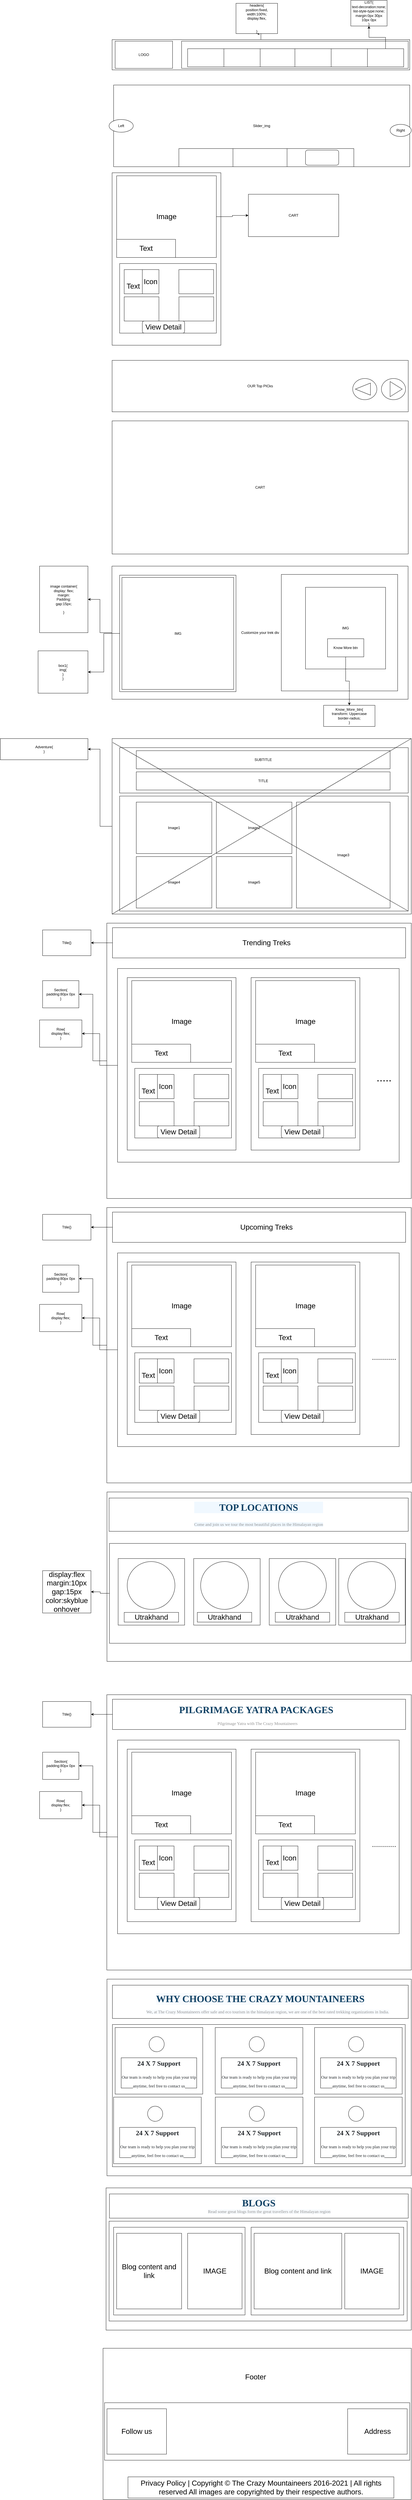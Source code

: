 <mxfile version="20.5.1" type="device"><diagram id="aA8bpUBEn9PLVIH5ie5A" name="Page-1"><mxGraphModel dx="2818" dy="1944" grid="1" gridSize="10" guides="1" tooltips="1" connect="1" arrows="1" fold="1" page="1" pageScale="1" pageWidth="850" pageHeight="1100" math="0" shadow="0"><root><mxCell id="0"/><mxCell id="1" parent="0"/><mxCell id="oph3AzhUtufJ3V0bB9fY-11" value="" style="rounded=0;whiteSpace=wrap;html=1;" vertex="1" parent="1"><mxGeometry x="-162.5" y="2110" width="965" height="320" as="geometry"/></mxCell><mxCell id="og8iCwCp2jisR7D2SQcg-4" value="" style="edgeStyle=orthogonalEdgeStyle;rounded=0;orthogonalLoop=1;jettySize=auto;html=1;" parent="1" source="og8iCwCp2jisR7D2SQcg-1" target="og8iCwCp2jisR7D2SQcg-3" edge="1"><mxGeometry relative="1" as="geometry"/></mxCell><mxCell id="og8iCwCp2jisR7D2SQcg-1" value="" style="rounded=0;whiteSpace=wrap;html=1;" parent="1" vertex="1"><mxGeometry x="-180" y="-940" width="985" height="100" as="geometry"/></mxCell><mxCell id="og8iCwCp2jisR7D2SQcg-2" value="LOGO" style="rounded=0;whiteSpace=wrap;html=1;" parent="1" vertex="1"><mxGeometry x="-170" y="-935" width="190" height="90" as="geometry"/></mxCell><mxCell id="og8iCwCp2jisR7D2SQcg-3" value="headers{&lt;br&gt;position:fixed,&lt;br&gt;width:100%;&lt;br&gt;display:flex,&lt;br&gt;&lt;br&gt;&lt;br&gt;}" style="whiteSpace=wrap;html=1;rounded=0;" parent="1" vertex="1"><mxGeometry x="230" y="-1060" width="137.5" height="100" as="geometry"/></mxCell><mxCell id="og8iCwCp2jisR7D2SQcg-5" value="" style="rounded=0;whiteSpace=wrap;html=1;" parent="1" vertex="1"><mxGeometry x="50" y="-935" width="750" height="90" as="geometry"/></mxCell><mxCell id="og8iCwCp2jisR7D2SQcg-6" value="" style="rounded=0;whiteSpace=wrap;html=1;" parent="1" vertex="1"><mxGeometry x="70" y="-910" width="120" height="60" as="geometry"/></mxCell><mxCell id="og8iCwCp2jisR7D2SQcg-7" value="" style="rounded=0;whiteSpace=wrap;html=1;" parent="1" vertex="1"><mxGeometry x="190" y="-910" width="120" height="60" as="geometry"/></mxCell><mxCell id="og8iCwCp2jisR7D2SQcg-8" value="" style="rounded=0;whiteSpace=wrap;html=1;" parent="1" vertex="1"><mxGeometry x="310" y="-910" width="120" height="60" as="geometry"/></mxCell><mxCell id="og8iCwCp2jisR7D2SQcg-9" value="" style="rounded=0;whiteSpace=wrap;html=1;" parent="1" vertex="1"><mxGeometry x="425" y="-910" width="120" height="60" as="geometry"/></mxCell><mxCell id="og8iCwCp2jisR7D2SQcg-10" value="" style="rounded=0;whiteSpace=wrap;html=1;" parent="1" vertex="1"><mxGeometry x="545" y="-910" width="120" height="60" as="geometry"/></mxCell><mxCell id="og8iCwCp2jisR7D2SQcg-13" value="" style="edgeStyle=orthogonalEdgeStyle;rounded=0;orthogonalLoop=1;jettySize=auto;html=1;" parent="1" source="og8iCwCp2jisR7D2SQcg-11" target="og8iCwCp2jisR7D2SQcg-12" edge="1"><mxGeometry relative="1" as="geometry"/></mxCell><mxCell id="og8iCwCp2jisR7D2SQcg-11" value="" style="rounded=0;whiteSpace=wrap;html=1;" parent="1" vertex="1"><mxGeometry x="665" y="-910" width="120" height="60" as="geometry"/></mxCell><mxCell id="og8iCwCp2jisR7D2SQcg-12" value="LIST{&lt;br&gt;text-decoration:none;&lt;br&gt;list-style-type:none;&lt;br&gt;margin:0px 30px 10px 0px&lt;br&gt;}" style="rounded=0;whiteSpace=wrap;html=1;" parent="1" vertex="1"><mxGeometry x="610" y="-1070" width="120" height="85" as="geometry"/></mxCell><mxCell id="og8iCwCp2jisR7D2SQcg-14" value="Slider_img" style="rounded=0;whiteSpace=wrap;html=1;" parent="1" vertex="1"><mxGeometry x="-175" y="-790" width="980" height="270" as="geometry"/></mxCell><mxCell id="og8iCwCp2jisR7D2SQcg-16" value="Right" style="ellipse;whiteSpace=wrap;html=1;" parent="1" vertex="1"><mxGeometry x="740" y="-660" width="70" height="40" as="geometry"/></mxCell><mxCell id="og8iCwCp2jisR7D2SQcg-18" value="Left" style="ellipse;whiteSpace=wrap;html=1;" parent="1" vertex="1"><mxGeometry x="-190" y="-676" width="80" height="42" as="geometry"/></mxCell><mxCell id="4qtgMMcItO8pB09T43Pp-1" value="" style="rounded=0;whiteSpace=wrap;html=1;" parent="1" vertex="1"><mxGeometry x="41.25" y="-580" width="578.75" height="60" as="geometry"/></mxCell><mxCell id="4qtgMMcItO8pB09T43Pp-2" value="" style="rounded=0;whiteSpace=wrap;html=1;" parent="1" vertex="1"><mxGeometry x="41" y="-580" width="179" height="60" as="geometry"/></mxCell><mxCell id="4qtgMMcItO8pB09T43Pp-3" value="" style="rounded=0;whiteSpace=wrap;html=1;" parent="1" vertex="1"><mxGeometry x="220" y="-580" width="179" height="60" as="geometry"/></mxCell><mxCell id="4qtgMMcItO8pB09T43Pp-4" value="" style="rounded=1;whiteSpace=wrap;html=1;" parent="1" vertex="1"><mxGeometry x="460" y="-575" width="110" height="50" as="geometry"/></mxCell><mxCell id="60DYURNGkI_3zGA9mbvg-1" value="" style="rounded=0;whiteSpace=wrap;html=1;" parent="1" vertex="1"><mxGeometry x="-180" y="-500" width="360" height="570" as="geometry"/></mxCell><mxCell id="Mkavk7umoiD9rhpiN6j7-2" value="" style="edgeStyle=orthogonalEdgeStyle;rounded=0;orthogonalLoop=1;jettySize=auto;html=1;" parent="1" source="60DYURNGkI_3zGA9mbvg-2" target="Mkavk7umoiD9rhpiN6j7-1" edge="1"><mxGeometry relative="1" as="geometry"/></mxCell><mxCell id="60DYURNGkI_3zGA9mbvg-2" value="&lt;font style=&quot;font-size: 24px;&quot;&gt;Image&lt;/font&gt;" style="rounded=0;whiteSpace=wrap;html=1;" parent="1" vertex="1"><mxGeometry x="-165" y="-490" width="330" height="270" as="geometry"/></mxCell><mxCell id="60DYURNGkI_3zGA9mbvg-5" value="Text" style="rounded=0;whiteSpace=wrap;html=1;fontSize=24;" parent="1" vertex="1"><mxGeometry x="-165" y="-280" width="195" height="60" as="geometry"/></mxCell><mxCell id="60DYURNGkI_3zGA9mbvg-10" value="" style="rounded=0;whiteSpace=wrap;html=1;fontSize=24;" parent="1" vertex="1"><mxGeometry x="41" y="-170" width="115" height="80" as="geometry"/></mxCell><mxCell id="60DYURNGkI_3zGA9mbvg-17" value="" style="rounded=0;whiteSpace=wrap;html=1;fontSize=24;" parent="1" vertex="1"><mxGeometry x="-155" y="-200" width="320" height="230" as="geometry"/></mxCell><mxCell id="60DYURNGkI_3zGA9mbvg-13" value="View Detail" style="rounded=1;whiteSpace=wrap;html=1;fontSize=24;" parent="1" vertex="1"><mxGeometry x="-80" y="-10" width="140" height="40" as="geometry"/></mxCell><mxCell id="60DYURNGkI_3zGA9mbvg-14" value="Icon" style="rounded=0;whiteSpace=wrap;html=1;fontSize=24;" parent="1" vertex="1"><mxGeometry x="-80" y="-180" width="55" height="80" as="geometry"/></mxCell><mxCell id="60DYURNGkI_3zGA9mbvg-9" value="&amp;nbsp; &amp;nbsp; &amp;nbsp; Text" style="rounded=0;whiteSpace=wrap;html=1;fontSize=24;" parent="1" vertex="1"><mxGeometry x="-140" y="-180" width="60" height="80" as="geometry"/></mxCell><mxCell id="60DYURNGkI_3zGA9mbvg-11" value="" style="rounded=0;whiteSpace=wrap;html=1;fontSize=24;" parent="1" vertex="1"><mxGeometry x="41" y="-180" width="115" height="80" as="geometry"/></mxCell><mxCell id="60DYURNGkI_3zGA9mbvg-16" value="" style="rounded=0;whiteSpace=wrap;html=1;fontSize=24;" parent="1" vertex="1"><mxGeometry x="41.25" y="-90" width="115" height="80" as="geometry"/></mxCell><mxCell id="60DYURNGkI_3zGA9mbvg-18" value="" style="rounded=0;whiteSpace=wrap;html=1;fontSize=24;" parent="1" vertex="1"><mxGeometry x="-140" y="-90" width="115" height="80" as="geometry"/></mxCell><mxCell id="Mkavk7umoiD9rhpiN6j7-1" value="CART&lt;br&gt;" style="rounded=0;whiteSpace=wrap;html=1;" parent="1" vertex="1"><mxGeometry x="271" y="-429" width="299" height="140" as="geometry"/></mxCell><mxCell id="ECaHle3qi8I8zTn31Ftr-24" value="OUR Top PICks" style="rounded=0;whiteSpace=wrap;html=1;" parent="1" vertex="1"><mxGeometry x="-180" y="120" width="980" height="170" as="geometry"/></mxCell><mxCell id="ECaHle3qi8I8zTn31Ftr-25" value="CART" style="rounded=0;whiteSpace=wrap;html=1;" parent="1" vertex="1"><mxGeometry x="-180" y="320" width="980" height="440" as="geometry"/></mxCell><mxCell id="ECaHle3qi8I8zTn31Ftr-39" value="" style="edgeStyle=orthogonalEdgeStyle;rounded=0;orthogonalLoop=1;jettySize=auto;html=1;" parent="1" source="ECaHle3qi8I8zTn31Ftr-40" target="ECaHle3qi8I8zTn31Ftr-48" edge="1"><mxGeometry relative="1" as="geometry"/></mxCell><mxCell id="ECaHle3qi8I8zTn31Ftr-40" value="Customize your trek div" style="rounded=0;whiteSpace=wrap;html=1;" parent="1" vertex="1"><mxGeometry x="-180.5" y="800" width="980" height="440" as="geometry"/></mxCell><mxCell id="ECaHle3qi8I8zTn31Ftr-41" value="" style="edgeStyle=orthogonalEdgeStyle;rounded=0;orthogonalLoop=1;jettySize=auto;html=1;" parent="1" source="ECaHle3qi8I8zTn31Ftr-42" target="ECaHle3qi8I8zTn31Ftr-49" edge="1"><mxGeometry relative="1" as="geometry"/></mxCell><mxCell id="ECaHle3qi8I8zTn31Ftr-42" value="" style="whiteSpace=wrap;html=1;aspect=fixed;" parent="1" vertex="1"><mxGeometry x="-155" y="830" width="385" height="385" as="geometry"/></mxCell><mxCell id="ECaHle3qi8I8zTn31Ftr-43" value="" style="whiteSpace=wrap;html=1;aspect=fixed;" parent="1" vertex="1"><mxGeometry x="380" y="827.5" width="385" height="385" as="geometry"/></mxCell><mxCell id="ECaHle3qi8I8zTn31Ftr-44" value="IMG" style="rounded=0;whiteSpace=wrap;html=1;" parent="1" vertex="1"><mxGeometry x="-147.5" y="837.5" width="370" height="370" as="geometry"/></mxCell><mxCell id="ECaHle3qi8I8zTn31Ftr-45" value="IMG" style="rounded=0;whiteSpace=wrap;html=1;" parent="1" vertex="1"><mxGeometry x="460" y="870" width="265" height="270" as="geometry"/></mxCell><mxCell id="ECaHle3qi8I8zTn31Ftr-46" value="" style="edgeStyle=orthogonalEdgeStyle;rounded=0;orthogonalLoop=1;jettySize=auto;html=1;" parent="1" source="ECaHle3qi8I8zTn31Ftr-47" target="ECaHle3qi8I8zTn31Ftr-50" edge="1"><mxGeometry relative="1" as="geometry"/></mxCell><mxCell id="ECaHle3qi8I8zTn31Ftr-47" value="Know More btn" style="rounded=0;whiteSpace=wrap;html=1;" parent="1" vertex="1"><mxGeometry x="533" y="1040" width="120" height="60" as="geometry"/></mxCell><mxCell id="ECaHle3qi8I8zTn31Ftr-48" value="image container{&lt;br&gt;display: flex;&lt;br&gt;margin:&lt;br&gt;Padding:&lt;br&gt;gap:15px;&lt;br&gt;&lt;br&gt;}" style="rounded=0;whiteSpace=wrap;html=1;" parent="1" vertex="1"><mxGeometry x="-420" y="800" width="160" height="220" as="geometry"/></mxCell><mxCell id="ECaHle3qi8I8zTn31Ftr-49" value="box1{&lt;br&gt;img{&lt;br&gt;}&lt;br&gt;}" style="whiteSpace=wrap;html=1;" parent="1" vertex="1"><mxGeometry x="-425" y="1080" width="165" height="140" as="geometry"/></mxCell><mxCell id="ECaHle3qi8I8zTn31Ftr-50" value="Know_More_btn{&lt;br&gt;transform: Uppercase&lt;br&gt;border-radius;&lt;br&gt;}" style="rounded=0;whiteSpace=wrap;html=1;" parent="1" vertex="1"><mxGeometry x="520" y="1260" width="170" height="70" as="geometry"/></mxCell><mxCell id="VXHsSjlPYSvfFSHIMnHk-19" value="" style="edgeStyle=orthogonalEdgeStyle;rounded=0;orthogonalLoop=1;jettySize=auto;html=1;" parent="1" source="VXHsSjlPYSvfFSHIMnHk-1" target="VXHsSjlPYSvfFSHIMnHk-18" edge="1"><mxGeometry relative="1" as="geometry"/></mxCell><mxCell id="VXHsSjlPYSvfFSHIMnHk-1" value="" style="rounded=0;whiteSpace=wrap;html=1;" parent="1" vertex="1"><mxGeometry x="-180" y="1370" width="990" height="580" as="geometry"/></mxCell><mxCell id="VXHsSjlPYSvfFSHIMnHk-2" value="" style="rounded=0;whiteSpace=wrap;html=1;" parent="1" vertex="1"><mxGeometry x="-155" y="1400" width="955" height="150" as="geometry"/></mxCell><mxCell id="VXHsSjlPYSvfFSHIMnHk-3" value="SUBTITLE" style="rounded=0;whiteSpace=wrap;html=1;" parent="1" vertex="1"><mxGeometry x="-100" y="1410" width="840" height="60" as="geometry"/></mxCell><mxCell id="VXHsSjlPYSvfFSHIMnHk-4" value="TITLE" style="rounded=0;whiteSpace=wrap;html=1;" parent="1" vertex="1"><mxGeometry x="-100" y="1480" width="840" height="60" as="geometry"/></mxCell><mxCell id="VXHsSjlPYSvfFSHIMnHk-5" value="&lt;span style=&quot;color: rgba(0, 0, 0, 0); font-family: monospace; font-size: 0px; text-align: start;&quot;&gt;%3CmxGraphModel%3E%3Croot%3E%3CmxCell%20id%3D%220%22%2F%3E%3CmxCell%20id%3D%221%22%20parent%3D%220%22%2F%3E%3CmxCell%20id%3D%222%22%20value%3D%22%22%20style%3D%22whiteSpace%3Dwrap%3Bhtml%3D1%3Baspect%3Dfixed%3B%22%20vertex%3D%221%22%20parent%3D%221%22%3E%3CmxGeometry%20x%3D%22-100%22%20y%3D%221600%22%20width%3D%22140%22%20height%3D%22140%22%20as%3D%22geometry%22%2F%3E%3C%2FmxCell%3E%3C%2Froot%3E%3C%2FmxGraphModel%3E&lt;/span&gt;" style="rounded=0;whiteSpace=wrap;html=1;" parent="1" vertex="1"><mxGeometry x="-155" y="1560" width="955" height="380" as="geometry"/></mxCell><mxCell id="VXHsSjlPYSvfFSHIMnHk-12" value="Image1" style="rounded=0;whiteSpace=wrap;html=1;" parent="1" vertex="1"><mxGeometry x="-100" y="1580" width="250" height="170" as="geometry"/></mxCell><mxCell id="VXHsSjlPYSvfFSHIMnHk-13" value="Image3" style="rounded=0;whiteSpace=wrap;html=1;" parent="1" vertex="1"><mxGeometry x="430" y="1580" width="310" height="350" as="geometry"/></mxCell><mxCell id="VXHsSjlPYSvfFSHIMnHk-14" value="Image5" style="rounded=0;whiteSpace=wrap;html=1;" parent="1" vertex="1"><mxGeometry x="165" y="1760" width="250" height="170" as="geometry"/></mxCell><mxCell id="VXHsSjlPYSvfFSHIMnHk-15" value="Image2" style="rounded=0;whiteSpace=wrap;html=1;" parent="1" vertex="1"><mxGeometry x="165" y="1580" width="250" height="170" as="geometry"/></mxCell><mxCell id="VXHsSjlPYSvfFSHIMnHk-16" value="Image4" style="rounded=0;whiteSpace=wrap;html=1;" parent="1" vertex="1"><mxGeometry x="-100" y="1760" width="250" height="170" as="geometry"/></mxCell><mxCell id="VXHsSjlPYSvfFSHIMnHk-18" value="Adventure{&lt;br&gt;}" style="rounded=0;whiteSpace=wrap;html=1;" parent="1" vertex="1"><mxGeometry x="-550" y="1370" width="290" height="70" as="geometry"/></mxCell><mxCell id="oph3AzhUtufJ3V0bB9fY-4" value="" style="edgeStyle=orthogonalEdgeStyle;rounded=0;orthogonalLoop=1;jettySize=auto;html=1;" edge="1" parent="1" source="oph3AzhUtufJ3V0bB9fY-1" target="oph3AzhUtufJ3V0bB9fY-3"><mxGeometry relative="1" as="geometry"/></mxCell><mxCell id="oph3AzhUtufJ3V0bB9fY-1" value="" style="rounded=0;whiteSpace=wrap;html=1;" vertex="1" parent="1"><mxGeometry x="-197.5" y="1980" width="1007.5" height="910" as="geometry"/></mxCell><mxCell id="oph3AzhUtufJ3V0bB9fY-3" value="Section{&lt;br&gt;padding:80px 0px&lt;br&gt;}" style="rounded=0;whiteSpace=wrap;html=1;" vertex="1" parent="1"><mxGeometry x="-410" y="2170" width="120" height="90" as="geometry"/></mxCell><mxCell id="oph3AzhUtufJ3V0bB9fY-7" value="" style="edgeStyle=orthogonalEdgeStyle;rounded=0;orthogonalLoop=1;jettySize=auto;html=1;" edge="1" parent="1" source="oph3AzhUtufJ3V0bB9fY-5" target="oph3AzhUtufJ3V0bB9fY-6"><mxGeometry relative="1" as="geometry"/></mxCell><mxCell id="oph3AzhUtufJ3V0bB9fY-5" value="" style="rounded=0;whiteSpace=wrap;html=1;" vertex="1" parent="1"><mxGeometry x="-178.75" y="1995" width="970" height="100" as="geometry"/></mxCell><mxCell id="oph3AzhUtufJ3V0bB9fY-6" value="Ttile{}" style="whiteSpace=wrap;html=1;rounded=0;" vertex="1" parent="1"><mxGeometry x="-410" y="2002.5" width="160" height="85" as="geometry"/></mxCell><mxCell id="oph3AzhUtufJ3V0bB9fY-18" style="edgeStyle=orthogonalEdgeStyle;rounded=0;orthogonalLoop=1;jettySize=auto;html=1;entryX=1;entryY=0.5;entryDx=0;entryDy=0;" edge="1" parent="1" source="oph3AzhUtufJ3V0bB9fY-14" target="oph3AzhUtufJ3V0bB9fY-19"><mxGeometry relative="1" as="geometry"><mxPoint x="-250" y="2350" as="targetPoint"/></mxGeometry></mxCell><mxCell id="oph3AzhUtufJ3V0bB9fY-14" value="" style="rounded=0;whiteSpace=wrap;html=1;" vertex="1" parent="1"><mxGeometry x="-162" y="2130" width="932" height="640" as="geometry"/></mxCell><mxCell id="oph3AzhUtufJ3V0bB9fY-19" value="Row{&lt;br&gt;display:flex;&lt;br&gt;}" style="rounded=0;whiteSpace=wrap;html=1;" vertex="1" parent="1"><mxGeometry x="-420" y="2300" width="140" height="90" as="geometry"/></mxCell><mxCell id="oph3AzhUtufJ3V0bB9fY-20" value="" style="rounded=0;whiteSpace=wrap;html=1;" vertex="1" parent="1"><mxGeometry x="-130" y="2160" width="360" height="570" as="geometry"/></mxCell><mxCell id="oph3AzhUtufJ3V0bB9fY-21" value="&lt;font style=&quot;font-size: 24px;&quot;&gt;Image&lt;/font&gt;" style="rounded=0;whiteSpace=wrap;html=1;" vertex="1" parent="1"><mxGeometry x="-115" y="2170" width="330" height="270" as="geometry"/></mxCell><mxCell id="oph3AzhUtufJ3V0bB9fY-22" value="Text" style="rounded=0;whiteSpace=wrap;html=1;fontSize=24;" vertex="1" parent="1"><mxGeometry x="-115" y="2380" width="195" height="60" as="geometry"/></mxCell><mxCell id="oph3AzhUtufJ3V0bB9fY-23" value="" style="rounded=0;whiteSpace=wrap;html=1;fontSize=24;" vertex="1" parent="1"><mxGeometry x="91" y="2490" width="115" height="80" as="geometry"/></mxCell><mxCell id="oph3AzhUtufJ3V0bB9fY-24" value="" style="rounded=0;whiteSpace=wrap;html=1;fontSize=24;" vertex="1" parent="1"><mxGeometry x="-105" y="2460" width="320" height="230" as="geometry"/></mxCell><mxCell id="oph3AzhUtufJ3V0bB9fY-25" value="View Detail" style="rounded=1;whiteSpace=wrap;html=1;fontSize=24;" vertex="1" parent="1"><mxGeometry x="-30" y="2650" width="140" height="40" as="geometry"/></mxCell><mxCell id="oph3AzhUtufJ3V0bB9fY-26" value="Icon" style="rounded=0;whiteSpace=wrap;html=1;fontSize=24;" vertex="1" parent="1"><mxGeometry x="-30" y="2480" width="55" height="80" as="geometry"/></mxCell><mxCell id="oph3AzhUtufJ3V0bB9fY-27" value="&amp;nbsp; &amp;nbsp; &amp;nbsp; Text" style="rounded=0;whiteSpace=wrap;html=1;fontSize=24;" vertex="1" parent="1"><mxGeometry x="-90" y="2480" width="60" height="80" as="geometry"/></mxCell><mxCell id="oph3AzhUtufJ3V0bB9fY-28" value="" style="rounded=0;whiteSpace=wrap;html=1;fontSize=24;" vertex="1" parent="1"><mxGeometry x="91" y="2480" width="115" height="80" as="geometry"/></mxCell><mxCell id="oph3AzhUtufJ3V0bB9fY-29" value="" style="rounded=0;whiteSpace=wrap;html=1;fontSize=24;" vertex="1" parent="1"><mxGeometry x="91.25" y="2570" width="115" height="80" as="geometry"/></mxCell><mxCell id="oph3AzhUtufJ3V0bB9fY-30" value="" style="rounded=0;whiteSpace=wrap;html=1;fontSize=24;" vertex="1" parent="1"><mxGeometry x="-90" y="2570" width="115" height="80" as="geometry"/></mxCell><mxCell id="oph3AzhUtufJ3V0bB9fY-31" value="" style="rounded=0;whiteSpace=wrap;html=1;" vertex="1" parent="1"><mxGeometry x="280" y="2160" width="360" height="570" as="geometry"/></mxCell><mxCell id="oph3AzhUtufJ3V0bB9fY-32" value="&lt;font style=&quot;font-size: 24px;&quot;&gt;Image&lt;/font&gt;" style="rounded=0;whiteSpace=wrap;html=1;" vertex="1" parent="1"><mxGeometry x="295" y="2170" width="330" height="270" as="geometry"/></mxCell><mxCell id="oph3AzhUtufJ3V0bB9fY-33" value="Text" style="rounded=0;whiteSpace=wrap;html=1;fontSize=24;" vertex="1" parent="1"><mxGeometry x="295" y="2380" width="195" height="60" as="geometry"/></mxCell><mxCell id="oph3AzhUtufJ3V0bB9fY-34" value="" style="rounded=0;whiteSpace=wrap;html=1;fontSize=24;" vertex="1" parent="1"><mxGeometry x="501" y="2490" width="115" height="80" as="geometry"/></mxCell><mxCell id="oph3AzhUtufJ3V0bB9fY-35" value="" style="rounded=0;whiteSpace=wrap;html=1;fontSize=24;" vertex="1" parent="1"><mxGeometry x="305" y="2460" width="320" height="230" as="geometry"/></mxCell><mxCell id="oph3AzhUtufJ3V0bB9fY-36" value="View Detail" style="rounded=1;whiteSpace=wrap;html=1;fontSize=24;" vertex="1" parent="1"><mxGeometry x="380" y="2650" width="140" height="40" as="geometry"/></mxCell><mxCell id="oph3AzhUtufJ3V0bB9fY-37" value="Icon" style="rounded=0;whiteSpace=wrap;html=1;fontSize=24;" vertex="1" parent="1"><mxGeometry x="380" y="2480" width="55" height="80" as="geometry"/></mxCell><mxCell id="oph3AzhUtufJ3V0bB9fY-38" value="&amp;nbsp; &amp;nbsp; &amp;nbsp; Text" style="rounded=0;whiteSpace=wrap;html=1;fontSize=24;" vertex="1" parent="1"><mxGeometry x="320" y="2480" width="60" height="80" as="geometry"/></mxCell><mxCell id="oph3AzhUtufJ3V0bB9fY-39" value="" style="rounded=0;whiteSpace=wrap;html=1;fontSize=24;" vertex="1" parent="1"><mxGeometry x="501" y="2480" width="115" height="80" as="geometry"/></mxCell><mxCell id="oph3AzhUtufJ3V0bB9fY-40" value="" style="rounded=0;whiteSpace=wrap;html=1;fontSize=24;" vertex="1" parent="1"><mxGeometry x="501.25" y="2570" width="115" height="80" as="geometry"/></mxCell><mxCell id="oph3AzhUtufJ3V0bB9fY-41" value="" style="rounded=0;whiteSpace=wrap;html=1;fontSize=24;" vertex="1" parent="1"><mxGeometry x="320" y="2570" width="115" height="80" as="geometry"/></mxCell><mxCell id="oph3AzhUtufJ3V0bB9fY-42" value="&lt;font style=&quot;font-size: 36px;&quot;&gt;.....&lt;/font&gt;" style="text;html=1;strokeColor=none;fillColor=none;align=center;verticalAlign=middle;whiteSpace=wrap;rounded=0;" vertex="1" parent="1"><mxGeometry x="690" y="2460" width="60" height="60" as="geometry"/></mxCell><mxCell id="oph3AzhUtufJ3V0bB9fY-43" value="Trending Treks&lt;br&gt;" style="text;html=1;strokeColor=none;fillColor=none;align=center;verticalAlign=middle;whiteSpace=wrap;rounded=0;fontSize=24;" vertex="1" parent="1"><mxGeometry x="195.63" y="2030" width="270" height="30" as="geometry"/></mxCell><mxCell id="oph3AzhUtufJ3V0bB9fY-45" value="" style="endArrow=none;html=1;rounded=0;fontSize=24;exitX=0.002;exitY=0.022;exitDx=0;exitDy=0;exitPerimeter=0;entryX=1;entryY=1;entryDx=0;entryDy=0;" edge="1" parent="1" source="VXHsSjlPYSvfFSHIMnHk-1" target="VXHsSjlPYSvfFSHIMnHk-5"><mxGeometry width="50" height="50" relative="1" as="geometry"><mxPoint x="520" y="1780" as="sourcePoint"/><mxPoint x="570" y="1730" as="targetPoint"/></mxGeometry></mxCell><mxCell id="oph3AzhUtufJ3V0bB9fY-46" value="" style="endArrow=none;html=1;rounded=0;fontSize=24;exitX=0;exitY=1;exitDx=0;exitDy=0;entryX=1;entryY=0;entryDx=0;entryDy=0;" edge="1" parent="1" source="VXHsSjlPYSvfFSHIMnHk-1" target="VXHsSjlPYSvfFSHIMnHk-1"><mxGeometry width="50" height="50" relative="1" as="geometry"><mxPoint x="310" y="1650" as="sourcePoint"/><mxPoint x="360" y="1600" as="targetPoint"/></mxGeometry></mxCell><mxCell id="oph3AzhUtufJ3V0bB9fY-47" value="" style="ellipse;whiteSpace=wrap;html=1;fontSize=24;" vertex="1" parent="1"><mxGeometry x="616.25" y="180" width="80" height="70" as="geometry"/></mxCell><mxCell id="oph3AzhUtufJ3V0bB9fY-48" value="" style="ellipse;whiteSpace=wrap;html=1;fontSize=24;" vertex="1" parent="1"><mxGeometry x="711.25" y="180" width="80" height="70" as="geometry"/></mxCell><mxCell id="oph3AzhUtufJ3V0bB9fY-49" value="" style="triangle;whiteSpace=wrap;html=1;fontSize=24;" vertex="1" parent="1"><mxGeometry x="740" y="190" width="40" height="50" as="geometry"/></mxCell><mxCell id="oph3AzhUtufJ3V0bB9fY-50" value="" style="triangle;whiteSpace=wrap;html=1;fontSize=24;rotation=-180;" vertex="1" parent="1"><mxGeometry x="625" y="195" width="50" height="40" as="geometry"/></mxCell><mxCell id="oph3AzhUtufJ3V0bB9fY-51" value="" style="rounded=0;whiteSpace=wrap;html=1;" vertex="1" parent="1"><mxGeometry x="-162.5" y="3050" width="965" height="320" as="geometry"/></mxCell><mxCell id="oph3AzhUtufJ3V0bB9fY-52" value="" style="edgeStyle=orthogonalEdgeStyle;rounded=0;orthogonalLoop=1;jettySize=auto;html=1;" edge="1" parent="1" source="oph3AzhUtufJ3V0bB9fY-53" target="oph3AzhUtufJ3V0bB9fY-54"><mxGeometry relative="1" as="geometry"/></mxCell><mxCell id="oph3AzhUtufJ3V0bB9fY-53" value="" style="rounded=0;whiteSpace=wrap;html=1;" vertex="1" parent="1"><mxGeometry x="-197.5" y="2920" width="1007.5" height="910" as="geometry"/></mxCell><mxCell id="oph3AzhUtufJ3V0bB9fY-54" value="Section{&lt;br&gt;padding:80px 0px&lt;br&gt;}" style="rounded=0;whiteSpace=wrap;html=1;" vertex="1" parent="1"><mxGeometry x="-410" y="3110" width="120" height="90" as="geometry"/></mxCell><mxCell id="oph3AzhUtufJ3V0bB9fY-55" value="" style="edgeStyle=orthogonalEdgeStyle;rounded=0;orthogonalLoop=1;jettySize=auto;html=1;" edge="1" parent="1" source="oph3AzhUtufJ3V0bB9fY-56" target="oph3AzhUtufJ3V0bB9fY-57"><mxGeometry relative="1" as="geometry"/></mxCell><mxCell id="oph3AzhUtufJ3V0bB9fY-56" value="" style="rounded=0;whiteSpace=wrap;html=1;" vertex="1" parent="1"><mxGeometry x="-178.75" y="2935" width="970" height="100" as="geometry"/></mxCell><mxCell id="oph3AzhUtufJ3V0bB9fY-57" value="Ttile{}" style="whiteSpace=wrap;html=1;rounded=0;" vertex="1" parent="1"><mxGeometry x="-410" y="2942.5" width="160" height="85" as="geometry"/></mxCell><mxCell id="oph3AzhUtufJ3V0bB9fY-58" style="edgeStyle=orthogonalEdgeStyle;rounded=0;orthogonalLoop=1;jettySize=auto;html=1;entryX=1;entryY=0.5;entryDx=0;entryDy=0;" edge="1" parent="1" source="oph3AzhUtufJ3V0bB9fY-59" target="oph3AzhUtufJ3V0bB9fY-60"><mxGeometry relative="1" as="geometry"><mxPoint x="-250" y="3290" as="targetPoint"/></mxGeometry></mxCell><mxCell id="oph3AzhUtufJ3V0bB9fY-59" value="" style="rounded=0;whiteSpace=wrap;html=1;" vertex="1" parent="1"><mxGeometry x="-162" y="3070" width="932" height="640" as="geometry"/></mxCell><mxCell id="oph3AzhUtufJ3V0bB9fY-60" value="Row{&lt;br&gt;display:flex;&lt;br&gt;}" style="rounded=0;whiteSpace=wrap;html=1;" vertex="1" parent="1"><mxGeometry x="-420" y="3240" width="140" height="90" as="geometry"/></mxCell><mxCell id="oph3AzhUtufJ3V0bB9fY-61" value="" style="rounded=0;whiteSpace=wrap;html=1;" vertex="1" parent="1"><mxGeometry x="-130" y="3100" width="360" height="570" as="geometry"/></mxCell><mxCell id="oph3AzhUtufJ3V0bB9fY-62" value="&lt;font style=&quot;font-size: 24px;&quot;&gt;Image&lt;/font&gt;" style="rounded=0;whiteSpace=wrap;html=1;" vertex="1" parent="1"><mxGeometry x="-115" y="3110" width="330" height="270" as="geometry"/></mxCell><mxCell id="oph3AzhUtufJ3V0bB9fY-63" value="Text" style="rounded=0;whiteSpace=wrap;html=1;fontSize=24;" vertex="1" parent="1"><mxGeometry x="-115" y="3320" width="195" height="60" as="geometry"/></mxCell><mxCell id="oph3AzhUtufJ3V0bB9fY-64" value="" style="rounded=0;whiteSpace=wrap;html=1;fontSize=24;" vertex="1" parent="1"><mxGeometry x="91" y="3430" width="115" height="80" as="geometry"/></mxCell><mxCell id="oph3AzhUtufJ3V0bB9fY-65" value="" style="rounded=0;whiteSpace=wrap;html=1;fontSize=24;" vertex="1" parent="1"><mxGeometry x="-105" y="3400" width="320" height="230" as="geometry"/></mxCell><mxCell id="oph3AzhUtufJ3V0bB9fY-66" value="View Detail" style="rounded=1;whiteSpace=wrap;html=1;fontSize=24;" vertex="1" parent="1"><mxGeometry x="-30" y="3590" width="140" height="40" as="geometry"/></mxCell><mxCell id="oph3AzhUtufJ3V0bB9fY-67" value="Icon" style="rounded=0;whiteSpace=wrap;html=1;fontSize=24;" vertex="1" parent="1"><mxGeometry x="-30" y="3420" width="55" height="80" as="geometry"/></mxCell><mxCell id="oph3AzhUtufJ3V0bB9fY-68" value="&amp;nbsp; &amp;nbsp; &amp;nbsp; Text" style="rounded=0;whiteSpace=wrap;html=1;fontSize=24;" vertex="1" parent="1"><mxGeometry x="-90" y="3420" width="60" height="80" as="geometry"/></mxCell><mxCell id="oph3AzhUtufJ3V0bB9fY-69" value="" style="rounded=0;whiteSpace=wrap;html=1;fontSize=24;" vertex="1" parent="1"><mxGeometry x="91" y="3420" width="115" height="80" as="geometry"/></mxCell><mxCell id="oph3AzhUtufJ3V0bB9fY-70" value="" style="rounded=0;whiteSpace=wrap;html=1;fontSize=24;" vertex="1" parent="1"><mxGeometry x="91.25" y="3510" width="115" height="80" as="geometry"/></mxCell><mxCell id="oph3AzhUtufJ3V0bB9fY-71" value="" style="rounded=0;whiteSpace=wrap;html=1;fontSize=24;" vertex="1" parent="1"><mxGeometry x="-90" y="3510" width="115" height="80" as="geometry"/></mxCell><mxCell id="oph3AzhUtufJ3V0bB9fY-72" value="" style="rounded=0;whiteSpace=wrap;html=1;" vertex="1" parent="1"><mxGeometry x="280" y="3100" width="360" height="570" as="geometry"/></mxCell><mxCell id="oph3AzhUtufJ3V0bB9fY-73" value="&lt;font style=&quot;font-size: 24px;&quot;&gt;Image&lt;/font&gt;" style="rounded=0;whiteSpace=wrap;html=1;" vertex="1" parent="1"><mxGeometry x="295" y="3110" width="330" height="270" as="geometry"/></mxCell><mxCell id="oph3AzhUtufJ3V0bB9fY-74" value="Text" style="rounded=0;whiteSpace=wrap;html=1;fontSize=24;" vertex="1" parent="1"><mxGeometry x="295" y="3320" width="195" height="60" as="geometry"/></mxCell><mxCell id="oph3AzhUtufJ3V0bB9fY-75" value="" style="rounded=0;whiteSpace=wrap;html=1;fontSize=24;" vertex="1" parent="1"><mxGeometry x="501" y="3430" width="115" height="80" as="geometry"/></mxCell><mxCell id="oph3AzhUtufJ3V0bB9fY-76" value="" style="rounded=0;whiteSpace=wrap;html=1;fontSize=24;" vertex="1" parent="1"><mxGeometry x="305" y="3400" width="320" height="230" as="geometry"/></mxCell><mxCell id="oph3AzhUtufJ3V0bB9fY-77" value="View Detail" style="rounded=1;whiteSpace=wrap;html=1;fontSize=24;" vertex="1" parent="1"><mxGeometry x="380" y="3590" width="140" height="40" as="geometry"/></mxCell><mxCell id="oph3AzhUtufJ3V0bB9fY-78" value="Icon" style="rounded=0;whiteSpace=wrap;html=1;fontSize=24;" vertex="1" parent="1"><mxGeometry x="380" y="3420" width="55" height="80" as="geometry"/></mxCell><mxCell id="oph3AzhUtufJ3V0bB9fY-79" value="&amp;nbsp; &amp;nbsp; &amp;nbsp; Text" style="rounded=0;whiteSpace=wrap;html=1;fontSize=24;" vertex="1" parent="1"><mxGeometry x="320" y="3420" width="60" height="80" as="geometry"/></mxCell><mxCell id="oph3AzhUtufJ3V0bB9fY-80" value="" style="rounded=0;whiteSpace=wrap;html=1;fontSize=24;" vertex="1" parent="1"><mxGeometry x="501" y="3420" width="115" height="80" as="geometry"/></mxCell><mxCell id="oph3AzhUtufJ3V0bB9fY-81" value="" style="rounded=0;whiteSpace=wrap;html=1;fontSize=24;" vertex="1" parent="1"><mxGeometry x="501.25" y="3510" width="115" height="80" as="geometry"/></mxCell><mxCell id="oph3AzhUtufJ3V0bB9fY-82" value="" style="rounded=0;whiteSpace=wrap;html=1;fontSize=24;" vertex="1" parent="1"><mxGeometry x="320" y="3510" width="115" height="80" as="geometry"/></mxCell><mxCell id="oph3AzhUtufJ3V0bB9fY-83" value="&lt;font style=&quot;font-size: 24px;&quot;&gt;............&lt;/font&gt;" style="text;html=1;strokeColor=none;fillColor=none;align=center;verticalAlign=middle;whiteSpace=wrap;rounded=0;" vertex="1" parent="1"><mxGeometry x="690" y="3400" width="60" height="30" as="geometry"/></mxCell><mxCell id="oph3AzhUtufJ3V0bB9fY-84" value="Upcoming Treks" style="text;html=1;strokeColor=none;fillColor=none;align=center;verticalAlign=middle;whiteSpace=wrap;rounded=0;fontSize=24;" vertex="1" parent="1"><mxGeometry x="195.63" y="2970" width="270" height="30" as="geometry"/></mxCell><mxCell id="oph3AzhUtufJ3V0bB9fY-85" value="" style="rounded=0;whiteSpace=wrap;html=1;fontSize=24;" vertex="1" parent="1"><mxGeometry x="-197" y="3860" width="1007" height="560" as="geometry"/></mxCell><mxCell id="oph3AzhUtufJ3V0bB9fY-86" value="&lt;h2 style=&quot;box-sizing: border-box; margin-top: 0px; margin-bottom: 20px; line-height: 1.2; font-size: 32px; text-transform: uppercase; padding-bottom: 0px; color: rgb(18, 66, 101); font-family: &amp;quot;Roboto Slab&amp;quot;, serif; background-color: rgb(240, 248, 255);&quot;&gt;TOP LOCATIONS&lt;/h2&gt;&lt;div&gt;&lt;span style=&quot;color: rgb(145, 145, 145); font-family: &amp;quot;Roboto Slab&amp;quot;, serif; font-size: 14px; background-color: rgb(240, 248, 255);&quot;&gt;Come and join us we tour the most beautiful places in the Himalayan region&lt;/span&gt;&lt;br&gt;&lt;/div&gt;" style="rounded=0;whiteSpace=wrap;html=1;fontSize=24;" vertex="1" parent="1"><mxGeometry x="-190" y="3880" width="990" height="110" as="geometry"/></mxCell><mxCell id="oph3AzhUtufJ3V0bB9fY-103" value="" style="edgeStyle=orthogonalEdgeStyle;rounded=0;orthogonalLoop=1;jettySize=auto;html=1;fontSize=24;" edge="1" parent="1" source="oph3AzhUtufJ3V0bB9fY-87" target="oph3AzhUtufJ3V0bB9fY-102"><mxGeometry relative="1" as="geometry"/></mxCell><mxCell id="oph3AzhUtufJ3V0bB9fY-87" value="" style="rounded=0;whiteSpace=wrap;html=1;fontSize=24;" vertex="1" parent="1"><mxGeometry x="-188.75" y="4030" width="980" height="330" as="geometry"/></mxCell><mxCell id="oph3AzhUtufJ3V0bB9fY-89" value="" style="whiteSpace=wrap;html=1;aspect=fixed;fontSize=24;" vertex="1" parent="1"><mxGeometry x="-160" y="4080" width="220" height="220" as="geometry"/></mxCell><mxCell id="oph3AzhUtufJ3V0bB9fY-90" value="" style="ellipse;whiteSpace=wrap;html=1;aspect=fixed;fontSize=24;" vertex="1" parent="1"><mxGeometry x="-130" y="4090" width="158" height="158" as="geometry"/></mxCell><mxCell id="oph3AzhUtufJ3V0bB9fY-91" value="Utrakhand" style="rounded=0;whiteSpace=wrap;html=1;fontSize=24;" vertex="1" parent="1"><mxGeometry x="-140" y="4258" width="180" height="32" as="geometry"/></mxCell><mxCell id="oph3AzhUtufJ3V0bB9fY-93" value="" style="whiteSpace=wrap;html=1;aspect=fixed;fontSize=24;" vertex="1" parent="1"><mxGeometry x="90" y="4080" width="220" height="220" as="geometry"/></mxCell><mxCell id="oph3AzhUtufJ3V0bB9fY-94" value="" style="ellipse;whiteSpace=wrap;html=1;aspect=fixed;fontSize=24;" vertex="1" parent="1"><mxGeometry x="113" y="4090" width="158" height="158" as="geometry"/></mxCell><mxCell id="oph3AzhUtufJ3V0bB9fY-95" value="Utrakhand" style="rounded=0;whiteSpace=wrap;html=1;fontSize=24;" vertex="1" parent="1"><mxGeometry x="102" y="4258" width="180" height="32" as="geometry"/></mxCell><mxCell id="oph3AzhUtufJ3V0bB9fY-96" value="" style="whiteSpace=wrap;html=1;aspect=fixed;fontSize=24;" vertex="1" parent="1"><mxGeometry x="340" y="4080" width="220" height="220" as="geometry"/></mxCell><mxCell id="oph3AzhUtufJ3V0bB9fY-97" value="" style="ellipse;whiteSpace=wrap;html=1;aspect=fixed;fontSize=24;" vertex="1" parent="1"><mxGeometry x="371" y="4090" width="158" height="158" as="geometry"/></mxCell><mxCell id="oph3AzhUtufJ3V0bB9fY-98" value="Utrakhand" style="rounded=0;whiteSpace=wrap;html=1;fontSize=24;" vertex="1" parent="1"><mxGeometry x="360" y="4258" width="180" height="32" as="geometry"/></mxCell><mxCell id="oph3AzhUtufJ3V0bB9fY-99" value="" style="whiteSpace=wrap;html=1;aspect=fixed;fontSize=24;" vertex="1" parent="1"><mxGeometry x="570" y="4080" width="220" height="220" as="geometry"/></mxCell><mxCell id="oph3AzhUtufJ3V0bB9fY-100" value="" style="ellipse;whiteSpace=wrap;html=1;aspect=fixed;fontSize=24;" vertex="1" parent="1"><mxGeometry x="600" y="4090" width="158" height="158" as="geometry"/></mxCell><mxCell id="oph3AzhUtufJ3V0bB9fY-101" value="Utrakhand" style="rounded=0;whiteSpace=wrap;html=1;fontSize=24;" vertex="1" parent="1"><mxGeometry x="590" y="4258" width="180" height="32" as="geometry"/></mxCell><mxCell id="oph3AzhUtufJ3V0bB9fY-102" value="display:flex&lt;br&gt;margin:10px&lt;br&gt;gap:15px&lt;br&gt;color:skyblue&lt;br&gt;onhover&lt;br&gt;" style="rounded=0;whiteSpace=wrap;html=1;fontSize=24;" vertex="1" parent="1"><mxGeometry x="-410" y="4120" width="160" height="140" as="geometry"/></mxCell><mxCell id="oph3AzhUtufJ3V0bB9fY-138" value="" style="rounded=0;whiteSpace=wrap;html=1;" vertex="1" parent="1"><mxGeometry x="-162.5" y="4660" width="965" height="320" as="geometry"/></mxCell><mxCell id="oph3AzhUtufJ3V0bB9fY-139" value="" style="edgeStyle=orthogonalEdgeStyle;rounded=0;orthogonalLoop=1;jettySize=auto;html=1;" edge="1" parent="1" source="oph3AzhUtufJ3V0bB9fY-140" target="oph3AzhUtufJ3V0bB9fY-141"><mxGeometry relative="1" as="geometry"/></mxCell><mxCell id="oph3AzhUtufJ3V0bB9fY-140" value="" style="rounded=0;whiteSpace=wrap;html=1;" vertex="1" parent="1"><mxGeometry x="-197.5" y="4530" width="1007.5" height="910" as="geometry"/></mxCell><mxCell id="oph3AzhUtufJ3V0bB9fY-141" value="Section{&lt;br&gt;padding:80px 0px&lt;br&gt;}" style="rounded=0;whiteSpace=wrap;html=1;" vertex="1" parent="1"><mxGeometry x="-410" y="4720" width="120" height="90" as="geometry"/></mxCell><mxCell id="oph3AzhUtufJ3V0bB9fY-142" value="" style="edgeStyle=orthogonalEdgeStyle;rounded=0;orthogonalLoop=1;jettySize=auto;html=1;" edge="1" parent="1" source="oph3AzhUtufJ3V0bB9fY-143" target="oph3AzhUtufJ3V0bB9fY-144"><mxGeometry relative="1" as="geometry"/></mxCell><mxCell id="oph3AzhUtufJ3V0bB9fY-143" value="" style="rounded=0;whiteSpace=wrap;html=1;" vertex="1" parent="1"><mxGeometry x="-178.75" y="4545" width="970" height="100" as="geometry"/></mxCell><mxCell id="oph3AzhUtufJ3V0bB9fY-144" value="Ttile{}" style="whiteSpace=wrap;html=1;rounded=0;" vertex="1" parent="1"><mxGeometry x="-410" y="4552.5" width="160" height="85" as="geometry"/></mxCell><mxCell id="oph3AzhUtufJ3V0bB9fY-145" style="edgeStyle=orthogonalEdgeStyle;rounded=0;orthogonalLoop=1;jettySize=auto;html=1;entryX=1;entryY=0.5;entryDx=0;entryDy=0;" edge="1" parent="1" source="oph3AzhUtufJ3V0bB9fY-146" target="oph3AzhUtufJ3V0bB9fY-147"><mxGeometry relative="1" as="geometry"><mxPoint x="-250" y="4900" as="targetPoint"/></mxGeometry></mxCell><mxCell id="oph3AzhUtufJ3V0bB9fY-146" value="" style="rounded=0;whiteSpace=wrap;html=1;" vertex="1" parent="1"><mxGeometry x="-162" y="4680" width="932" height="640" as="geometry"/></mxCell><mxCell id="oph3AzhUtufJ3V0bB9fY-147" value="Row{&lt;br&gt;display:flex;&lt;br&gt;}" style="rounded=0;whiteSpace=wrap;html=1;" vertex="1" parent="1"><mxGeometry x="-420" y="4850" width="140" height="90" as="geometry"/></mxCell><mxCell id="oph3AzhUtufJ3V0bB9fY-148" value="" style="rounded=0;whiteSpace=wrap;html=1;" vertex="1" parent="1"><mxGeometry x="-130" y="4710" width="360" height="570" as="geometry"/></mxCell><mxCell id="oph3AzhUtufJ3V0bB9fY-149" value="&lt;font style=&quot;font-size: 24px;&quot;&gt;Image&lt;/font&gt;" style="rounded=0;whiteSpace=wrap;html=1;" vertex="1" parent="1"><mxGeometry x="-115" y="4720" width="330" height="270" as="geometry"/></mxCell><mxCell id="oph3AzhUtufJ3V0bB9fY-150" value="Text" style="rounded=0;whiteSpace=wrap;html=1;fontSize=24;" vertex="1" parent="1"><mxGeometry x="-115" y="4930" width="195" height="60" as="geometry"/></mxCell><mxCell id="oph3AzhUtufJ3V0bB9fY-151" value="" style="rounded=0;whiteSpace=wrap;html=1;fontSize=24;" vertex="1" parent="1"><mxGeometry x="91" y="5040" width="115" height="80" as="geometry"/></mxCell><mxCell id="oph3AzhUtufJ3V0bB9fY-152" value="" style="rounded=0;whiteSpace=wrap;html=1;fontSize=24;" vertex="1" parent="1"><mxGeometry x="-105" y="5010" width="320" height="230" as="geometry"/></mxCell><mxCell id="oph3AzhUtufJ3V0bB9fY-153" value="View Detail" style="rounded=1;whiteSpace=wrap;html=1;fontSize=24;" vertex="1" parent="1"><mxGeometry x="-30" y="5200" width="140" height="40" as="geometry"/></mxCell><mxCell id="oph3AzhUtufJ3V0bB9fY-154" value="Icon" style="rounded=0;whiteSpace=wrap;html=1;fontSize=24;" vertex="1" parent="1"><mxGeometry x="-30" y="5030" width="55" height="80" as="geometry"/></mxCell><mxCell id="oph3AzhUtufJ3V0bB9fY-155" value="&amp;nbsp; &amp;nbsp; &amp;nbsp; Text" style="rounded=0;whiteSpace=wrap;html=1;fontSize=24;" vertex="1" parent="1"><mxGeometry x="-90" y="5030" width="60" height="80" as="geometry"/></mxCell><mxCell id="oph3AzhUtufJ3V0bB9fY-156" value="" style="rounded=0;whiteSpace=wrap;html=1;fontSize=24;" vertex="1" parent="1"><mxGeometry x="91" y="5030" width="115" height="80" as="geometry"/></mxCell><mxCell id="oph3AzhUtufJ3V0bB9fY-157" value="" style="rounded=0;whiteSpace=wrap;html=1;fontSize=24;" vertex="1" parent="1"><mxGeometry x="91.25" y="5120" width="115" height="80" as="geometry"/></mxCell><mxCell id="oph3AzhUtufJ3V0bB9fY-158" value="" style="rounded=0;whiteSpace=wrap;html=1;fontSize=24;" vertex="1" parent="1"><mxGeometry x="-90" y="5120" width="115" height="80" as="geometry"/></mxCell><mxCell id="oph3AzhUtufJ3V0bB9fY-159" value="" style="rounded=0;whiteSpace=wrap;html=1;" vertex="1" parent="1"><mxGeometry x="280" y="4710" width="360" height="570" as="geometry"/></mxCell><mxCell id="oph3AzhUtufJ3V0bB9fY-160" value="&lt;font style=&quot;font-size: 24px;&quot;&gt;Image&lt;/font&gt;" style="rounded=0;whiteSpace=wrap;html=1;" vertex="1" parent="1"><mxGeometry x="295" y="4720" width="330" height="270" as="geometry"/></mxCell><mxCell id="oph3AzhUtufJ3V0bB9fY-161" value="Text" style="rounded=0;whiteSpace=wrap;html=1;fontSize=24;" vertex="1" parent="1"><mxGeometry x="295" y="4930" width="195" height="60" as="geometry"/></mxCell><mxCell id="oph3AzhUtufJ3V0bB9fY-162" value="" style="rounded=0;whiteSpace=wrap;html=1;fontSize=24;" vertex="1" parent="1"><mxGeometry x="501" y="5040" width="115" height="80" as="geometry"/></mxCell><mxCell id="oph3AzhUtufJ3V0bB9fY-163" value="" style="rounded=0;whiteSpace=wrap;html=1;fontSize=24;" vertex="1" parent="1"><mxGeometry x="305" y="5010" width="320" height="230" as="geometry"/></mxCell><mxCell id="oph3AzhUtufJ3V0bB9fY-164" value="View Detail" style="rounded=1;whiteSpace=wrap;html=1;fontSize=24;" vertex="1" parent="1"><mxGeometry x="380" y="5200" width="140" height="40" as="geometry"/></mxCell><mxCell id="oph3AzhUtufJ3V0bB9fY-165" value="Icon" style="rounded=0;whiteSpace=wrap;html=1;fontSize=24;" vertex="1" parent="1"><mxGeometry x="380" y="5030" width="55" height="80" as="geometry"/></mxCell><mxCell id="oph3AzhUtufJ3V0bB9fY-166" value="&amp;nbsp; &amp;nbsp; &amp;nbsp; Text" style="rounded=0;whiteSpace=wrap;html=1;fontSize=24;" vertex="1" parent="1"><mxGeometry x="320" y="5030" width="60" height="80" as="geometry"/></mxCell><mxCell id="oph3AzhUtufJ3V0bB9fY-167" value="" style="rounded=0;whiteSpace=wrap;html=1;fontSize=24;" vertex="1" parent="1"><mxGeometry x="501" y="5030" width="115" height="80" as="geometry"/></mxCell><mxCell id="oph3AzhUtufJ3V0bB9fY-168" value="" style="rounded=0;whiteSpace=wrap;html=1;fontSize=24;" vertex="1" parent="1"><mxGeometry x="501.25" y="5120" width="115" height="80" as="geometry"/></mxCell><mxCell id="oph3AzhUtufJ3V0bB9fY-169" value="" style="rounded=0;whiteSpace=wrap;html=1;fontSize=24;" vertex="1" parent="1"><mxGeometry x="320" y="5120" width="115" height="80" as="geometry"/></mxCell><mxCell id="oph3AzhUtufJ3V0bB9fY-170" value="&lt;font style=&quot;font-size: 24px;&quot;&gt;............&lt;/font&gt;" style="text;html=1;strokeColor=none;fillColor=none;align=center;verticalAlign=middle;whiteSpace=wrap;rounded=0;" vertex="1" parent="1"><mxGeometry x="690" y="5010" width="60" height="30" as="geometry"/></mxCell><mxCell id="oph3AzhUtufJ3V0bB9fY-171" value="&lt;h2 style=&quot;box-sizing: border-box; margin-top: 0px; margin-bottom: 20px; line-height: 1.2; font-size: 32px; text-transform: uppercase; padding-bottom: 0px; color: rgb(18, 66, 101); font-family: &amp;quot;Roboto Slab&amp;quot;, serif; background-color: rgb(255, 255, 255);&quot;&gt;PILGRIMAGE YATRA PACKAGES&lt;/h2&gt;" style="text;html=1;strokeColor=none;fillColor=none;align=center;verticalAlign=middle;whiteSpace=wrap;rounded=0;fontSize=24;" vertex="1" parent="1"><mxGeometry x="34.06" y="4580" width="525.94" height="20" as="geometry"/></mxCell><mxCell id="oph3AzhUtufJ3V0bB9fY-172" value="&lt;span style=&quot;color: rgb(145, 145, 145); font-family: &amp;quot;Roboto Slab&amp;quot;, serif; font-size: 14px; background-color: rgb(255, 255, 255);&quot;&gt;Pilgrimage Yatra with The Crazy Mountaineers&amp;nbsp;&lt;/span&gt;" style="text;html=1;strokeColor=none;fillColor=none;align=center;verticalAlign=middle;whiteSpace=wrap;rounded=0;fontSize=24;" vertex="1" parent="1"><mxGeometry x="146" y="4607" width="314" height="30" as="geometry"/></mxCell><mxCell id="oph3AzhUtufJ3V0bB9fY-173" value="" style="rounded=0;whiteSpace=wrap;html=1;fontSize=24;" vertex="1" parent="1"><mxGeometry x="-197" y="5470" width="1007" height="650" as="geometry"/></mxCell><mxCell id="oph3AzhUtufJ3V0bB9fY-174" value="&lt;h2 style=&quot;box-sizing: border-box; margin-top: 0px; margin-bottom: 20px; line-height: 1.2; font-size: 32px; text-transform: uppercase; padding-bottom: 0px; color: rgb(18, 66, 101); font-family: &amp;quot;Roboto Slab&amp;quot;, serif; background-color: rgb(248, 251, 254);&quot;&gt;WHY CHOOSE THE CRAZY MOUNTAINEERS&lt;/h2&gt;" style="rounded=0;whiteSpace=wrap;html=1;fontSize=24;" vertex="1" parent="1"><mxGeometry x="-179" y="5490" width="979" height="110" as="geometry"/></mxCell><mxCell id="oph3AzhUtufJ3V0bB9fY-175" value="&lt;span style=&quot;color: rgb(145, 145, 145); font-family: &amp;quot;Roboto Slab&amp;quot;, serif; font-size: 14px; background-color: rgb(248, 251, 254);&quot;&gt;We, at The Crazy Mountaineers offer safe and eco tourism in the himalayan region, we are one of the best rated trekking organizations in India.&lt;/span&gt;" style="text;html=1;strokeColor=none;fillColor=none;align=center;verticalAlign=middle;whiteSpace=wrap;rounded=0;fontSize=24;" vertex="1" parent="1"><mxGeometry x="-95" y="5560" width="860" height="30" as="geometry"/></mxCell><mxCell id="oph3AzhUtufJ3V0bB9fY-176" value="" style="rounded=0;whiteSpace=wrap;html=1;fontSize=24;" vertex="1" parent="1"><mxGeometry x="-179" y="5620" width="969" height="470" as="geometry"/></mxCell><mxCell id="oph3AzhUtufJ3V0bB9fY-177" value="" style="rounded=0;whiteSpace=wrap;html=1;fontSize=24;" vertex="1" parent="1"><mxGeometry x="-170" y="5630" width="290" height="220" as="geometry"/></mxCell><mxCell id="oph3AzhUtufJ3V0bB9fY-179" value="" style="ellipse;whiteSpace=wrap;html=1;aspect=fixed;fontSize=24;" vertex="1" parent="1"><mxGeometry x="-57.5" y="5660" width="50" height="50" as="geometry"/></mxCell><mxCell id="oph3AzhUtufJ3V0bB9fY-180" value="&lt;h4 style=&quot;box-sizing: border-box; margin: 10px 0px 15px; line-height: 1.2; font-size: 22px; color: rgb(33, 37, 41); font-family: &amp;quot;Roboto Slab&amp;quot;, serif;&quot;&gt;24 X 7 Support&lt;/h4&gt;&lt;div&gt;&lt;span style=&quot;color: rgb(33, 37, 41); font-family: &amp;quot;Roboto Slab&amp;quot;, serif; font-size: 14px; background-color: rgb(255, 255, 255);&quot;&gt;Our team is ready to help you plan your trip anytime, feel free to contact us&lt;/span&gt;&lt;br&gt;&lt;/div&gt;" style="rounded=0;whiteSpace=wrap;html=1;fontSize=24;" vertex="1" parent="1"><mxGeometry x="-150" y="5730" width="250" height="100" as="geometry"/></mxCell><mxCell id="oph3AzhUtufJ3V0bB9fY-197" value="" style="rounded=0;whiteSpace=wrap;html=1;fontSize=24;" vertex="1" parent="1"><mxGeometry x="-175" y="5860" width="290" height="220" as="geometry"/></mxCell><mxCell id="oph3AzhUtufJ3V0bB9fY-198" value="" style="ellipse;whiteSpace=wrap;html=1;aspect=fixed;fontSize=24;" vertex="1" parent="1"><mxGeometry x="-62.5" y="5890" width="50" height="50" as="geometry"/></mxCell><mxCell id="oph3AzhUtufJ3V0bB9fY-199" value="&lt;h4 style=&quot;box-sizing: border-box; margin: 10px 0px 15px; line-height: 1.2; font-size: 22px; color: rgb(33, 37, 41); font-family: &amp;quot;Roboto Slab&amp;quot;, serif;&quot;&gt;24 X 7 Support&lt;/h4&gt;&lt;div&gt;&lt;span style=&quot;color: rgb(33, 37, 41); font-family: &amp;quot;Roboto Slab&amp;quot;, serif; font-size: 14px; background-color: rgb(255, 255, 255);&quot;&gt;Our team is ready to help you plan your trip anytime, feel free to contact us&lt;/span&gt;&lt;br&gt;&lt;/div&gt;" style="rounded=0;whiteSpace=wrap;html=1;fontSize=24;" vertex="1" parent="1"><mxGeometry x="-155" y="5960" width="250" height="100" as="geometry"/></mxCell><mxCell id="oph3AzhUtufJ3V0bB9fY-200" value="" style="rounded=0;whiteSpace=wrap;html=1;fontSize=24;" vertex="1" parent="1"><mxGeometry x="161.5" y="5860" width="290" height="220" as="geometry"/></mxCell><mxCell id="oph3AzhUtufJ3V0bB9fY-201" value="" style="ellipse;whiteSpace=wrap;html=1;aspect=fixed;fontSize=24;" vertex="1" parent="1"><mxGeometry x="274" y="5890" width="50" height="50" as="geometry"/></mxCell><mxCell id="oph3AzhUtufJ3V0bB9fY-202" value="&lt;h4 style=&quot;box-sizing: border-box; margin: 10px 0px 15px; line-height: 1.2; font-size: 22px; color: rgb(33, 37, 41); font-family: &amp;quot;Roboto Slab&amp;quot;, serif;&quot;&gt;24 X 7 Support&lt;/h4&gt;&lt;div&gt;&lt;span style=&quot;color: rgb(33, 37, 41); font-family: &amp;quot;Roboto Slab&amp;quot;, serif; font-size: 14px; background-color: rgb(255, 255, 255);&quot;&gt;Our team is ready to help you plan your trip anytime, feel free to contact us&lt;/span&gt;&lt;br&gt;&lt;/div&gt;" style="rounded=0;whiteSpace=wrap;html=1;fontSize=24;" vertex="1" parent="1"><mxGeometry x="181.5" y="5960" width="250" height="100" as="geometry"/></mxCell><mxCell id="oph3AzhUtufJ3V0bB9fY-203" value="" style="rounded=0;whiteSpace=wrap;html=1;fontSize=24;" vertex="1" parent="1"><mxGeometry x="490" y="5860" width="290" height="220" as="geometry"/></mxCell><mxCell id="oph3AzhUtufJ3V0bB9fY-204" value="" style="ellipse;whiteSpace=wrap;html=1;aspect=fixed;fontSize=24;" vertex="1" parent="1"><mxGeometry x="602.5" y="5890" width="50" height="50" as="geometry"/></mxCell><mxCell id="oph3AzhUtufJ3V0bB9fY-205" value="&lt;h4 style=&quot;box-sizing: border-box; margin: 10px 0px 15px; line-height: 1.2; font-size: 22px; color: rgb(33, 37, 41); font-family: &amp;quot;Roboto Slab&amp;quot;, serif;&quot;&gt;24 X 7 Support&lt;/h4&gt;&lt;div&gt;&lt;span style=&quot;color: rgb(33, 37, 41); font-family: &amp;quot;Roboto Slab&amp;quot;, serif; font-size: 14px; background-color: rgb(255, 255, 255);&quot;&gt;Our team is ready to help you plan your trip anytime, feel free to contact us&lt;/span&gt;&lt;br&gt;&lt;/div&gt;" style="rounded=0;whiteSpace=wrap;html=1;fontSize=24;" vertex="1" parent="1"><mxGeometry x="510" y="5960" width="250" height="100" as="geometry"/></mxCell><mxCell id="oph3AzhUtufJ3V0bB9fY-212" value="" style="rounded=0;whiteSpace=wrap;html=1;fontSize=24;" vertex="1" parent="1"><mxGeometry x="490" y="5630" width="290" height="220" as="geometry"/></mxCell><mxCell id="oph3AzhUtufJ3V0bB9fY-213" value="" style="ellipse;whiteSpace=wrap;html=1;aspect=fixed;fontSize=24;" vertex="1" parent="1"><mxGeometry x="602.5" y="5660" width="50" height="50" as="geometry"/></mxCell><mxCell id="oph3AzhUtufJ3V0bB9fY-214" value="&lt;h4 style=&quot;box-sizing: border-box; margin: 10px 0px 15px; line-height: 1.2; font-size: 22px; color: rgb(33, 37, 41); font-family: &amp;quot;Roboto Slab&amp;quot;, serif;&quot;&gt;24 X 7 Support&lt;/h4&gt;&lt;div&gt;&lt;span style=&quot;color: rgb(33, 37, 41); font-family: &amp;quot;Roboto Slab&amp;quot;, serif; font-size: 14px; background-color: rgb(255, 255, 255);&quot;&gt;Our team is ready to help you plan your trip anytime, feel free to contact us&lt;/span&gt;&lt;br&gt;&lt;/div&gt;" style="rounded=0;whiteSpace=wrap;html=1;fontSize=24;" vertex="1" parent="1"><mxGeometry x="510" y="5730" width="250" height="100" as="geometry"/></mxCell><mxCell id="oph3AzhUtufJ3V0bB9fY-215" value="" style="rounded=0;whiteSpace=wrap;html=1;fontSize=24;" vertex="1" parent="1"><mxGeometry x="161.25" y="5630" width="290" height="220" as="geometry"/></mxCell><mxCell id="oph3AzhUtufJ3V0bB9fY-216" value="" style="ellipse;whiteSpace=wrap;html=1;aspect=fixed;fontSize=24;" vertex="1" parent="1"><mxGeometry x="273.75" y="5660" width="50" height="50" as="geometry"/></mxCell><mxCell id="oph3AzhUtufJ3V0bB9fY-217" value="&lt;h4 style=&quot;box-sizing: border-box; margin: 10px 0px 15px; line-height: 1.2; font-size: 22px; color: rgb(33, 37, 41); font-family: &amp;quot;Roboto Slab&amp;quot;, serif;&quot;&gt;24 X 7 Support&lt;/h4&gt;&lt;div&gt;&lt;span style=&quot;color: rgb(33, 37, 41); font-family: &amp;quot;Roboto Slab&amp;quot;, serif; font-size: 14px; background-color: rgb(255, 255, 255);&quot;&gt;Our team is ready to help you plan your trip anytime, feel free to contact us&lt;/span&gt;&lt;br&gt;&lt;/div&gt;" style="rounded=0;whiteSpace=wrap;html=1;fontSize=24;" vertex="1" parent="1"><mxGeometry x="181.25" y="5730" width="250" height="100" as="geometry"/></mxCell><mxCell id="oph3AzhUtufJ3V0bB9fY-218" value="" style="rounded=0;whiteSpace=wrap;html=1;fontSize=24;" vertex="1" parent="1"><mxGeometry x="-200" y="6160" width="1010" height="470" as="geometry"/></mxCell><mxCell id="oph3AzhUtufJ3V0bB9fY-219" value="" style="rounded=0;whiteSpace=wrap;html=1;fontSize=24;" vertex="1" parent="1"><mxGeometry x="-190" y="6270" width="986.5" height="330" as="geometry"/></mxCell><mxCell id="oph3AzhUtufJ3V0bB9fY-220" value="&lt;h2 style=&quot;box-sizing: border-box; margin-top: 0px; margin-bottom: 20px; line-height: 1.2; font-size: 32px; text-transform: uppercase; padding-bottom: 0px; color: rgb(18, 66, 101); font-family: &amp;quot;Roboto Slab&amp;quot;, serif; background-color: rgb(247, 250, 253);&quot;&gt;BLOGS&lt;/h2&gt;" style="rounded=0;whiteSpace=wrap;html=1;fontSize=24;" vertex="1" parent="1"><mxGeometry x="-188.75" y="6180" width="988.75" height="80" as="geometry"/></mxCell><mxCell id="oph3AzhUtufJ3V0bB9fY-221" value="&lt;span style=&quot;color: rgb(145, 145, 145); font-family: &amp;quot;Roboto Slab&amp;quot;, serif; font-size: 14px; background-color: rgb(247, 250, 253);&quot;&gt;Read some great blogs form the great travellers of the Himalayan region&lt;/span&gt;" style="text;html=1;strokeColor=none;fillColor=none;align=center;verticalAlign=middle;whiteSpace=wrap;rounded=0;fontSize=24;" vertex="1" parent="1"><mxGeometry x="130" y="6220" width="420" height="30" as="geometry"/></mxCell><mxCell id="oph3AzhUtufJ3V0bB9fY-222" value="" style="rounded=0;whiteSpace=wrap;html=1;fontSize=24;" vertex="1" parent="1"><mxGeometry x="-175" y="6290" width="435" height="290" as="geometry"/></mxCell><mxCell id="oph3AzhUtufJ3V0bB9fY-223" value="" style="rounded=0;whiteSpace=wrap;html=1;fontSize=24;" vertex="1" parent="1"><mxGeometry x="280" y="6290" width="505" height="290" as="geometry"/></mxCell><mxCell id="oph3AzhUtufJ3V0bB9fY-224" value="Blog content and link" style="rounded=0;whiteSpace=wrap;html=1;fontSize=24;" vertex="1" parent="1"><mxGeometry x="-165" y="6310" width="215" height="250" as="geometry"/></mxCell><mxCell id="oph3AzhUtufJ3V0bB9fY-226" value="IMAGE" style="rounded=0;whiteSpace=wrap;html=1;fontSize=24;" vertex="1" parent="1"><mxGeometry x="70" y="6310" width="180" height="250" as="geometry"/></mxCell><mxCell id="oph3AzhUtufJ3V0bB9fY-227" value="IMAGE" style="rounded=0;whiteSpace=wrap;html=1;fontSize=24;" vertex="1" parent="1"><mxGeometry x="590" y="6310" width="180" height="250" as="geometry"/></mxCell><mxCell id="oph3AzhUtufJ3V0bB9fY-228" value="Blog content and link" style="rounded=0;whiteSpace=wrap;html=1;fontSize=24;" vertex="1" parent="1"><mxGeometry x="290" y="6310" width="290" height="250" as="geometry"/></mxCell><mxCell id="oph3AzhUtufJ3V0bB9fY-229" value="" style="rounded=0;whiteSpace=wrap;html=1;fontSize=24;" vertex="1" parent="1"><mxGeometry x="-210" y="6690" width="1020" height="500" as="geometry"/></mxCell><mxCell id="oph3AzhUtufJ3V0bB9fY-230" value="" style="rounded=0;whiteSpace=wrap;html=1;fontSize=24;" vertex="1" parent="1"><mxGeometry x="-205" y="6870" width="1010" height="190" as="geometry"/></mxCell><mxCell id="oph3AzhUtufJ3V0bB9fY-232" value="Follow us" style="rounded=0;whiteSpace=wrap;html=1;fontSize=24;" vertex="1" parent="1"><mxGeometry x="-197" y="6890" width="197" height="150" as="geometry"/></mxCell><mxCell id="oph3AzhUtufJ3V0bB9fY-234" value="Address&lt;br&gt;" style="rounded=0;whiteSpace=wrap;html=1;fontSize=24;" vertex="1" parent="1"><mxGeometry x="599.5" y="6890" width="197" height="150" as="geometry"/></mxCell><mxCell id="oph3AzhUtufJ3V0bB9fY-235" value="Privacy Policy | Copyright © The Crazy Mountaineers 2016-2021 | All rights reserved All images are copyrighted by their respective authors." style="rounded=0;whiteSpace=wrap;html=1;fontSize=24;" vertex="1" parent="1"><mxGeometry x="-127.5" y="7115" width="880" height="70" as="geometry"/></mxCell><mxCell id="oph3AzhUtufJ3V0bB9fY-236" value="Footer" style="text;html=1;strokeColor=none;fillColor=none;align=center;verticalAlign=middle;whiteSpace=wrap;rounded=0;fontSize=24;" vertex="1" parent="1"><mxGeometry x="220" y="6770" width="150" height="30" as="geometry"/></mxCell></root></mxGraphModel></diagram></mxfile>